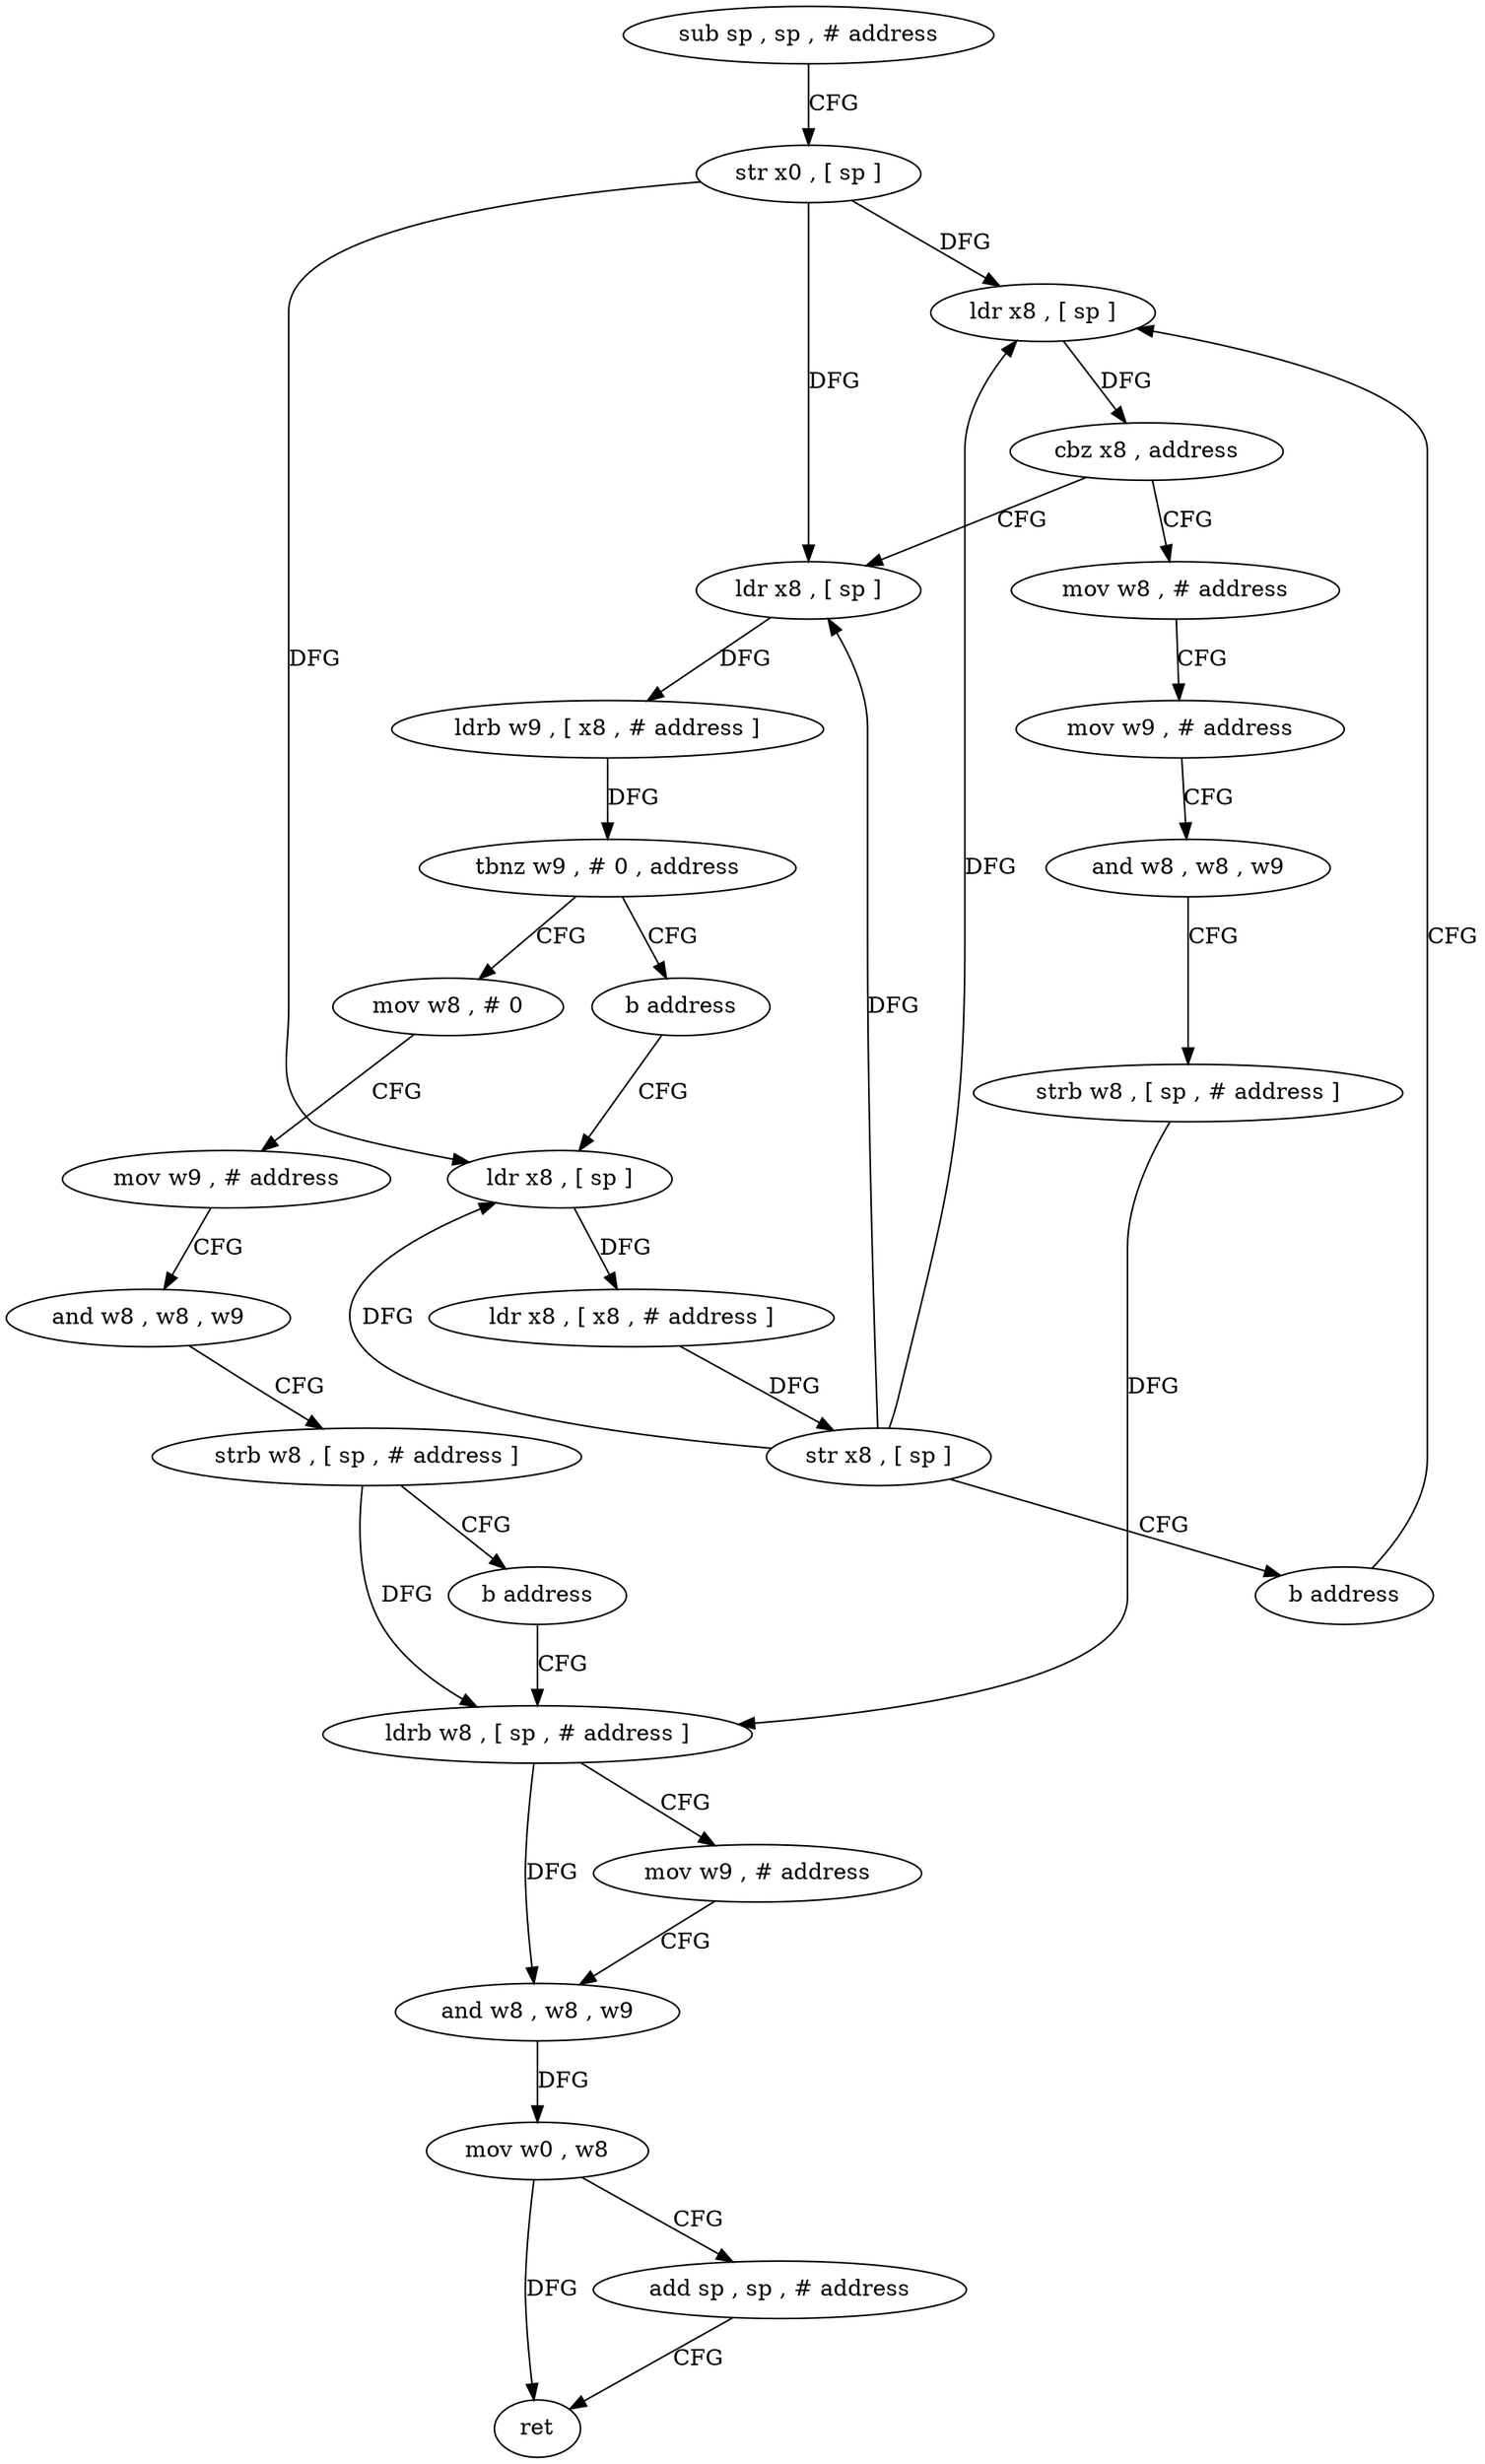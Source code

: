digraph "func" {
"4248312" [label = "sub sp , sp , # address" ]
"4248316" [label = "str x0 , [ sp ]" ]
"4248320" [label = "ldr x8 , [ sp ]" ]
"4248380" [label = "mov w8 , # address" ]
"4248384" [label = "mov w9 , # address" ]
"4248388" [label = "and w8 , w8 , w9" ]
"4248392" [label = "strb w8 , [ sp , # address ]" ]
"4248396" [label = "ldrb w8 , [ sp , # address ]" ]
"4248328" [label = "ldr x8 , [ sp ]" ]
"4248332" [label = "ldrb w9 , [ x8 , # address ]" ]
"4248336" [label = "tbnz w9 , # 0 , address" ]
"4248344" [label = "mov w8 , # 0" ]
"4248340" [label = "b address" ]
"4248348" [label = "mov w9 , # address" ]
"4248352" [label = "and w8 , w8 , w9" ]
"4248356" [label = "strb w8 , [ sp , # address ]" ]
"4248360" [label = "b address" ]
"4248364" [label = "ldr x8 , [ sp ]" ]
"4248400" [label = "mov w9 , # address" ]
"4248404" [label = "and w8 , w8 , w9" ]
"4248408" [label = "mov w0 , w8" ]
"4248412" [label = "add sp , sp , # address" ]
"4248416" [label = "ret" ]
"4248368" [label = "ldr x8 , [ x8 , # address ]" ]
"4248372" [label = "str x8 , [ sp ]" ]
"4248376" [label = "b address" ]
"4248324" [label = "cbz x8 , address" ]
"4248312" -> "4248316" [ label = "CFG" ]
"4248316" -> "4248320" [ label = "DFG" ]
"4248316" -> "4248328" [ label = "DFG" ]
"4248316" -> "4248364" [ label = "DFG" ]
"4248320" -> "4248324" [ label = "DFG" ]
"4248380" -> "4248384" [ label = "CFG" ]
"4248384" -> "4248388" [ label = "CFG" ]
"4248388" -> "4248392" [ label = "CFG" ]
"4248392" -> "4248396" [ label = "DFG" ]
"4248396" -> "4248400" [ label = "CFG" ]
"4248396" -> "4248404" [ label = "DFG" ]
"4248328" -> "4248332" [ label = "DFG" ]
"4248332" -> "4248336" [ label = "DFG" ]
"4248336" -> "4248344" [ label = "CFG" ]
"4248336" -> "4248340" [ label = "CFG" ]
"4248344" -> "4248348" [ label = "CFG" ]
"4248340" -> "4248364" [ label = "CFG" ]
"4248348" -> "4248352" [ label = "CFG" ]
"4248352" -> "4248356" [ label = "CFG" ]
"4248356" -> "4248360" [ label = "CFG" ]
"4248356" -> "4248396" [ label = "DFG" ]
"4248360" -> "4248396" [ label = "CFG" ]
"4248364" -> "4248368" [ label = "DFG" ]
"4248400" -> "4248404" [ label = "CFG" ]
"4248404" -> "4248408" [ label = "DFG" ]
"4248408" -> "4248412" [ label = "CFG" ]
"4248408" -> "4248416" [ label = "DFG" ]
"4248412" -> "4248416" [ label = "CFG" ]
"4248368" -> "4248372" [ label = "DFG" ]
"4248372" -> "4248376" [ label = "CFG" ]
"4248372" -> "4248320" [ label = "DFG" ]
"4248372" -> "4248328" [ label = "DFG" ]
"4248372" -> "4248364" [ label = "DFG" ]
"4248376" -> "4248320" [ label = "CFG" ]
"4248324" -> "4248380" [ label = "CFG" ]
"4248324" -> "4248328" [ label = "CFG" ]
}
